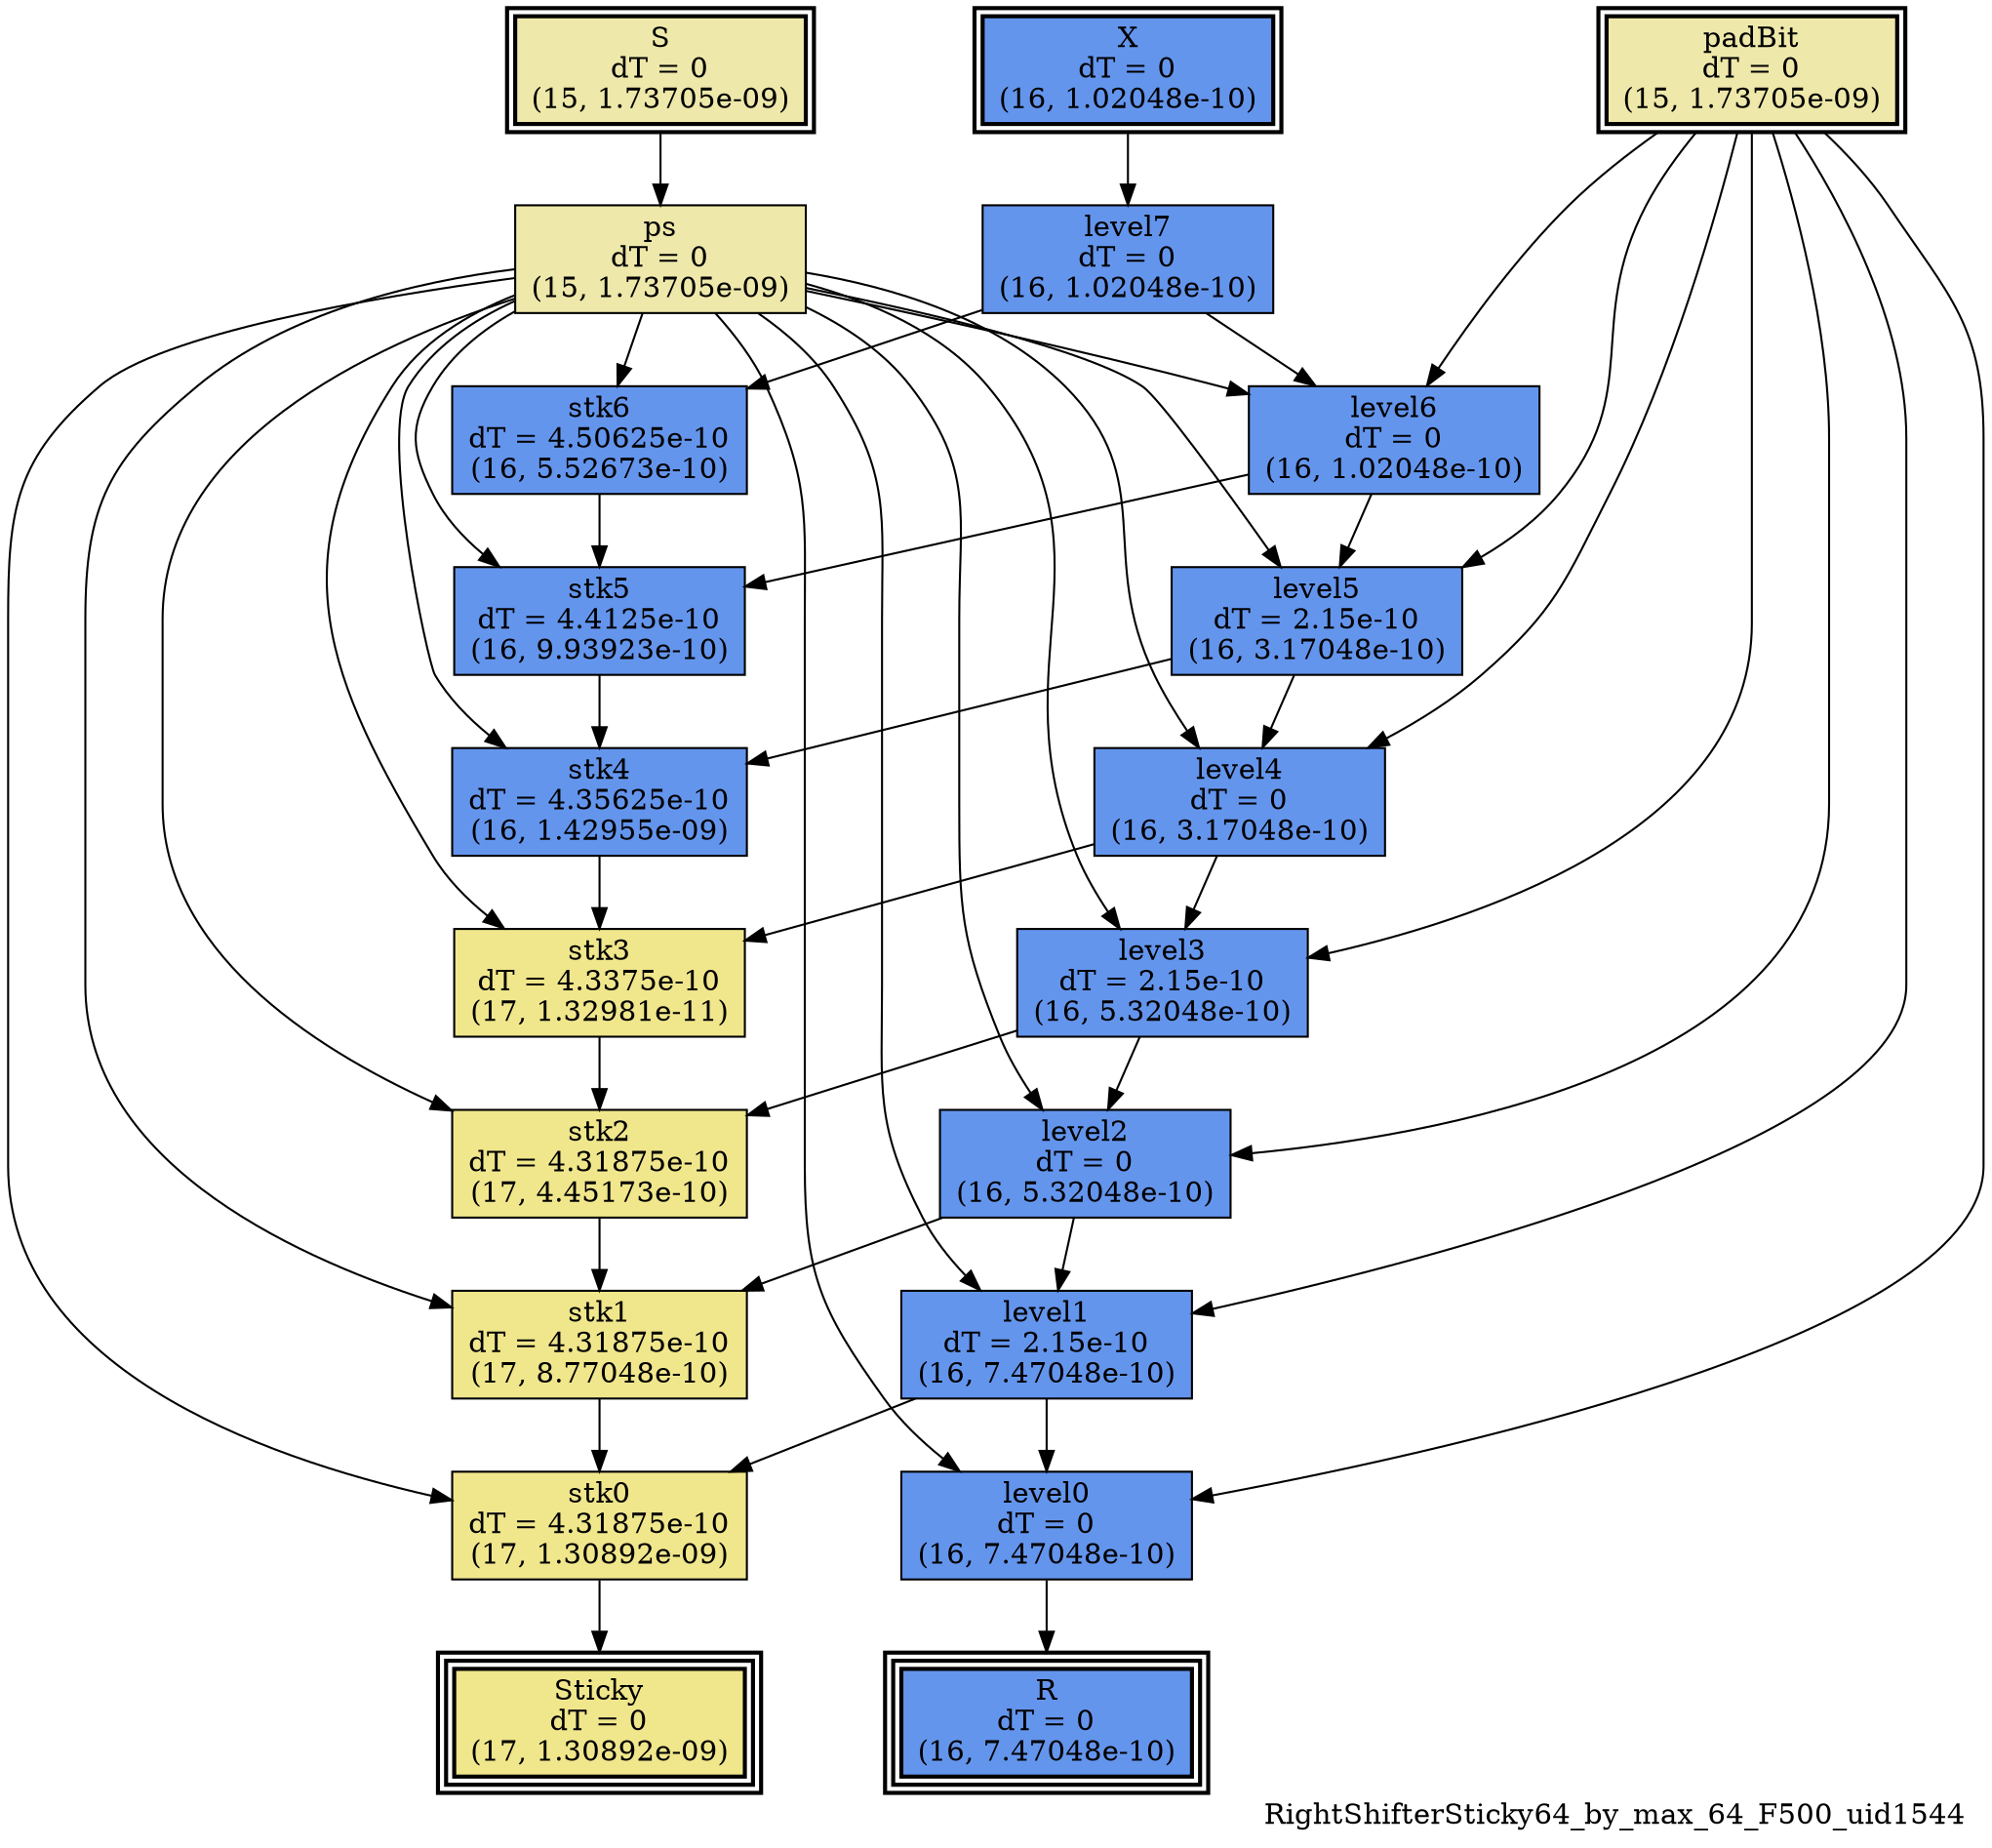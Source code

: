 digraph RightShifterSticky64_by_max_64_F500_uid1544
{
	//graph drawing options
	label=RightShifterSticky64_by_max_64_F500_uid1544;
	labelloc=bottom;
	labeljust=right;
	ratio=auto;
	nodesep=0.25;
	ranksep=0.5;

	//input/output signals of operator RightShifterSticky64_by_max_64_F500_uid1544
	X__RightShifterSticky64_by_max_64_F500_uid1544 [ label="X\ndT = 0\n(16, 1.02048e-10)", shape=box, color=black, style="bold, filled", fillcolor=cornflowerblue, peripheries=2 ];
	S__RightShifterSticky64_by_max_64_F500_uid1544 [ label="S\ndT = 0\n(15, 1.73705e-09)", shape=box, color=black, style="bold, filled", fillcolor=palegoldenrod, peripheries=2 ];
	padBit__RightShifterSticky64_by_max_64_F500_uid1544 [ label="padBit\ndT = 0\n(15, 1.73705e-09)", shape=box, color=black, style="bold, filled", fillcolor=palegoldenrod, peripheries=2 ];
	R__RightShifterSticky64_by_max_64_F500_uid1544 [ label="R\ndT = 0\n(16, 7.47048e-10)", shape=box, color=black, style="bold, filled", fillcolor=cornflowerblue, peripheries=3 ];
	Sticky__RightShifterSticky64_by_max_64_F500_uid1544 [ label="Sticky\ndT = 0\n(17, 1.30892e-09)", shape=box, color=black, style="bold, filled", fillcolor=khaki, peripheries=3 ];
	{rank=same X__RightShifterSticky64_by_max_64_F500_uid1544, S__RightShifterSticky64_by_max_64_F500_uid1544, padBit__RightShifterSticky64_by_max_64_F500_uid1544};
	{rank=same R__RightShifterSticky64_by_max_64_F500_uid1544, Sticky__RightShifterSticky64_by_max_64_F500_uid1544};
	//internal signals of operator RightShifterSticky64_by_max_64_F500_uid1544
	ps__RightShifterSticky64_by_max_64_F500_uid1544 [ label="ps\ndT = 0\n(15, 1.73705e-09)", shape=box, color=black, style=filled, fillcolor=palegoldenrod, peripheries=1 ];
	level7__RightShifterSticky64_by_max_64_F500_uid1544 [ label="level7\ndT = 0\n(16, 1.02048e-10)", shape=box, color=black, style=filled, fillcolor=cornflowerblue, peripheries=1 ];
	stk6__RightShifterSticky64_by_max_64_F500_uid1544 [ label="stk6\ndT = 4.50625e-10\n(16, 5.52673e-10)", shape=box, color=black, style=filled, fillcolor=cornflowerblue, peripheries=1 ];
	level6__RightShifterSticky64_by_max_64_F500_uid1544 [ label="level6\ndT = 0\n(16, 1.02048e-10)", shape=box, color=black, style=filled, fillcolor=cornflowerblue, peripheries=1 ];
	stk5__RightShifterSticky64_by_max_64_F500_uid1544 [ label="stk5\ndT = 4.4125e-10\n(16, 9.93923e-10)", shape=box, color=black, style=filled, fillcolor=cornflowerblue, peripheries=1 ];
	level5__RightShifterSticky64_by_max_64_F500_uid1544 [ label="level5\ndT = 2.15e-10\n(16, 3.17048e-10)", shape=box, color=black, style=filled, fillcolor=cornflowerblue, peripheries=1 ];
	stk4__RightShifterSticky64_by_max_64_F500_uid1544 [ label="stk4\ndT = 4.35625e-10\n(16, 1.42955e-09)", shape=box, color=black, style=filled, fillcolor=cornflowerblue, peripheries=1 ];
	level4__RightShifterSticky64_by_max_64_F500_uid1544 [ label="level4\ndT = 0\n(16, 3.17048e-10)", shape=box, color=black, style=filled, fillcolor=cornflowerblue, peripheries=1 ];
	stk3__RightShifterSticky64_by_max_64_F500_uid1544 [ label="stk3\ndT = 4.3375e-10\n(17, 1.32981e-11)", shape=box, color=black, style=filled, fillcolor=khaki, peripheries=1 ];
	level3__RightShifterSticky64_by_max_64_F500_uid1544 [ label="level3\ndT = 2.15e-10\n(16, 5.32048e-10)", shape=box, color=black, style=filled, fillcolor=cornflowerblue, peripheries=1 ];
	stk2__RightShifterSticky64_by_max_64_F500_uid1544 [ label="stk2\ndT = 4.31875e-10\n(17, 4.45173e-10)", shape=box, color=black, style=filled, fillcolor=khaki, peripheries=1 ];
	level2__RightShifterSticky64_by_max_64_F500_uid1544 [ label="level2\ndT = 0\n(16, 5.32048e-10)", shape=box, color=black, style=filled, fillcolor=cornflowerblue, peripheries=1 ];
	stk1__RightShifterSticky64_by_max_64_F500_uid1544 [ label="stk1\ndT = 4.31875e-10\n(17, 8.77048e-10)", shape=box, color=black, style=filled, fillcolor=khaki, peripheries=1 ];
	level1__RightShifterSticky64_by_max_64_F500_uid1544 [ label="level1\ndT = 2.15e-10\n(16, 7.47048e-10)", shape=box, color=black, style=filled, fillcolor=cornflowerblue, peripheries=1 ];
	stk0__RightShifterSticky64_by_max_64_F500_uid1544 [ label="stk0\ndT = 4.31875e-10\n(17, 1.30892e-09)", shape=box, color=black, style=filled, fillcolor=khaki, peripheries=1 ];
	level0__RightShifterSticky64_by_max_64_F500_uid1544 [ label="level0\ndT = 0\n(16, 7.47048e-10)", shape=box, color=black, style=filled, fillcolor=cornflowerblue, peripheries=1 ];

	//subcomponents of operator RightShifterSticky64_by_max_64_F500_uid1544

	//input and internal signal connections of operator RightShifterSticky64_by_max_64_F500_uid1544
	X__RightShifterSticky64_by_max_64_F500_uid1544 -> level7__RightShifterSticky64_by_max_64_F500_uid1544 [ arrowhead=normal, arrowsize=1.0, arrowtail=normal, color=black, dir=forward  ];
	S__RightShifterSticky64_by_max_64_F500_uid1544 -> ps__RightShifterSticky64_by_max_64_F500_uid1544 [ arrowhead=normal, arrowsize=1.0, arrowtail=normal, color=black, dir=forward  ];
	padBit__RightShifterSticky64_by_max_64_F500_uid1544 -> level6__RightShifterSticky64_by_max_64_F500_uid1544 [ arrowhead=normal, arrowsize=1.0, arrowtail=normal, color=black, dir=forward  ];
	padBit__RightShifterSticky64_by_max_64_F500_uid1544 -> level5__RightShifterSticky64_by_max_64_F500_uid1544 [ arrowhead=normal, arrowsize=1.0, arrowtail=normal, color=black, dir=forward  ];
	padBit__RightShifterSticky64_by_max_64_F500_uid1544 -> level4__RightShifterSticky64_by_max_64_F500_uid1544 [ arrowhead=normal, arrowsize=1.0, arrowtail=normal, color=black, dir=forward  ];
	padBit__RightShifterSticky64_by_max_64_F500_uid1544 -> level3__RightShifterSticky64_by_max_64_F500_uid1544 [ arrowhead=normal, arrowsize=1.0, arrowtail=normal, color=black, dir=forward  ];
	padBit__RightShifterSticky64_by_max_64_F500_uid1544 -> level2__RightShifterSticky64_by_max_64_F500_uid1544 [ arrowhead=normal, arrowsize=1.0, arrowtail=normal, color=black, dir=forward  ];
	padBit__RightShifterSticky64_by_max_64_F500_uid1544 -> level1__RightShifterSticky64_by_max_64_F500_uid1544 [ arrowhead=normal, arrowsize=1.0, arrowtail=normal, color=black, dir=forward  ];
	padBit__RightShifterSticky64_by_max_64_F500_uid1544 -> level0__RightShifterSticky64_by_max_64_F500_uid1544 [ arrowhead=normal, arrowsize=1.0, arrowtail=normal, color=black, dir=forward  ];
	ps__RightShifterSticky64_by_max_64_F500_uid1544 -> stk6__RightShifterSticky64_by_max_64_F500_uid1544 [ arrowhead=normal, arrowsize=1.0, arrowtail=normal, color=black, dir=forward  ];
	ps__RightShifterSticky64_by_max_64_F500_uid1544 -> level6__RightShifterSticky64_by_max_64_F500_uid1544 [ arrowhead=normal, arrowsize=1.0, arrowtail=normal, color=black, dir=forward  ];
	ps__RightShifterSticky64_by_max_64_F500_uid1544 -> stk5__RightShifterSticky64_by_max_64_F500_uid1544 [ arrowhead=normal, arrowsize=1.0, arrowtail=normal, color=black, dir=forward  ];
	ps__RightShifterSticky64_by_max_64_F500_uid1544 -> level5__RightShifterSticky64_by_max_64_F500_uid1544 [ arrowhead=normal, arrowsize=1.0, arrowtail=normal, color=black, dir=forward  ];
	ps__RightShifterSticky64_by_max_64_F500_uid1544 -> stk4__RightShifterSticky64_by_max_64_F500_uid1544 [ arrowhead=normal, arrowsize=1.0, arrowtail=normal, color=black, dir=forward  ];
	ps__RightShifterSticky64_by_max_64_F500_uid1544 -> level4__RightShifterSticky64_by_max_64_F500_uid1544 [ arrowhead=normal, arrowsize=1.0, arrowtail=normal, color=black, dir=forward  ];
	ps__RightShifterSticky64_by_max_64_F500_uid1544 -> stk3__RightShifterSticky64_by_max_64_F500_uid1544 [ arrowhead=normal, arrowsize=1.0, arrowtail=normal, color=black, dir=forward  ];
	ps__RightShifterSticky64_by_max_64_F500_uid1544 -> level3__RightShifterSticky64_by_max_64_F500_uid1544 [ arrowhead=normal, arrowsize=1.0, arrowtail=normal, color=black, dir=forward  ];
	ps__RightShifterSticky64_by_max_64_F500_uid1544 -> stk2__RightShifterSticky64_by_max_64_F500_uid1544 [ arrowhead=normal, arrowsize=1.0, arrowtail=normal, color=black, dir=forward  ];
	ps__RightShifterSticky64_by_max_64_F500_uid1544 -> level2__RightShifterSticky64_by_max_64_F500_uid1544 [ arrowhead=normal, arrowsize=1.0, arrowtail=normal, color=black, dir=forward  ];
	ps__RightShifterSticky64_by_max_64_F500_uid1544 -> stk1__RightShifterSticky64_by_max_64_F500_uid1544 [ arrowhead=normal, arrowsize=1.0, arrowtail=normal, color=black, dir=forward  ];
	ps__RightShifterSticky64_by_max_64_F500_uid1544 -> level1__RightShifterSticky64_by_max_64_F500_uid1544 [ arrowhead=normal, arrowsize=1.0, arrowtail=normal, color=black, dir=forward  ];
	ps__RightShifterSticky64_by_max_64_F500_uid1544 -> stk0__RightShifterSticky64_by_max_64_F500_uid1544 [ arrowhead=normal, arrowsize=1.0, arrowtail=normal, color=black, dir=forward  ];
	ps__RightShifterSticky64_by_max_64_F500_uid1544 -> level0__RightShifterSticky64_by_max_64_F500_uid1544 [ arrowhead=normal, arrowsize=1.0, arrowtail=normal, color=black, dir=forward  ];
	level7__RightShifterSticky64_by_max_64_F500_uid1544 -> stk6__RightShifterSticky64_by_max_64_F500_uid1544 [ arrowhead=normal, arrowsize=1.0, arrowtail=normal, color=black, dir=forward  ];
	level7__RightShifterSticky64_by_max_64_F500_uid1544 -> level6__RightShifterSticky64_by_max_64_F500_uid1544 [ arrowhead=normal, arrowsize=1.0, arrowtail=normal, color=black, dir=forward  ];
	stk6__RightShifterSticky64_by_max_64_F500_uid1544 -> stk5__RightShifterSticky64_by_max_64_F500_uid1544 [ arrowhead=normal, arrowsize=1.0, arrowtail=normal, color=black, dir=forward  ];
	level6__RightShifterSticky64_by_max_64_F500_uid1544 -> stk5__RightShifterSticky64_by_max_64_F500_uid1544 [ arrowhead=normal, arrowsize=1.0, arrowtail=normal, color=black, dir=forward  ];
	level6__RightShifterSticky64_by_max_64_F500_uid1544 -> level5__RightShifterSticky64_by_max_64_F500_uid1544 [ arrowhead=normal, arrowsize=1.0, arrowtail=normal, color=black, dir=forward  ];
	stk5__RightShifterSticky64_by_max_64_F500_uid1544 -> stk4__RightShifterSticky64_by_max_64_F500_uid1544 [ arrowhead=normal, arrowsize=1.0, arrowtail=normal, color=black, dir=forward  ];
	level5__RightShifterSticky64_by_max_64_F500_uid1544 -> stk4__RightShifterSticky64_by_max_64_F500_uid1544 [ arrowhead=normal, arrowsize=1.0, arrowtail=normal, color=black, dir=forward  ];
	level5__RightShifterSticky64_by_max_64_F500_uid1544 -> level4__RightShifterSticky64_by_max_64_F500_uid1544 [ arrowhead=normal, arrowsize=1.0, arrowtail=normal, color=black, dir=forward  ];
	stk4__RightShifterSticky64_by_max_64_F500_uid1544 -> stk3__RightShifterSticky64_by_max_64_F500_uid1544 [ arrowhead=normal, arrowsize=1.0, arrowtail=normal, color=black, dir=forward  ];
	level4__RightShifterSticky64_by_max_64_F500_uid1544 -> stk3__RightShifterSticky64_by_max_64_F500_uid1544 [ arrowhead=normal, arrowsize=1.0, arrowtail=normal, color=black, dir=forward  ];
	level4__RightShifterSticky64_by_max_64_F500_uid1544 -> level3__RightShifterSticky64_by_max_64_F500_uid1544 [ arrowhead=normal, arrowsize=1.0, arrowtail=normal, color=black, dir=forward  ];
	stk3__RightShifterSticky64_by_max_64_F500_uid1544 -> stk2__RightShifterSticky64_by_max_64_F500_uid1544 [ arrowhead=normal, arrowsize=1.0, arrowtail=normal, color=black, dir=forward  ];
	level3__RightShifterSticky64_by_max_64_F500_uid1544 -> stk2__RightShifterSticky64_by_max_64_F500_uid1544 [ arrowhead=normal, arrowsize=1.0, arrowtail=normal, color=black, dir=forward  ];
	level3__RightShifterSticky64_by_max_64_F500_uid1544 -> level2__RightShifterSticky64_by_max_64_F500_uid1544 [ arrowhead=normal, arrowsize=1.0, arrowtail=normal, color=black, dir=forward  ];
	stk2__RightShifterSticky64_by_max_64_F500_uid1544 -> stk1__RightShifterSticky64_by_max_64_F500_uid1544 [ arrowhead=normal, arrowsize=1.0, arrowtail=normal, color=black, dir=forward  ];
	level2__RightShifterSticky64_by_max_64_F500_uid1544 -> stk1__RightShifterSticky64_by_max_64_F500_uid1544 [ arrowhead=normal, arrowsize=1.0, arrowtail=normal, color=black, dir=forward  ];
	level2__RightShifterSticky64_by_max_64_F500_uid1544 -> level1__RightShifterSticky64_by_max_64_F500_uid1544 [ arrowhead=normal, arrowsize=1.0, arrowtail=normal, color=black, dir=forward  ];
	stk1__RightShifterSticky64_by_max_64_F500_uid1544 -> stk0__RightShifterSticky64_by_max_64_F500_uid1544 [ arrowhead=normal, arrowsize=1.0, arrowtail=normal, color=black, dir=forward  ];
	level1__RightShifterSticky64_by_max_64_F500_uid1544 -> stk0__RightShifterSticky64_by_max_64_F500_uid1544 [ arrowhead=normal, arrowsize=1.0, arrowtail=normal, color=black, dir=forward  ];
	level1__RightShifterSticky64_by_max_64_F500_uid1544 -> level0__RightShifterSticky64_by_max_64_F500_uid1544 [ arrowhead=normal, arrowsize=1.0, arrowtail=normal, color=black, dir=forward  ];
	stk0__RightShifterSticky64_by_max_64_F500_uid1544 -> Sticky__RightShifterSticky64_by_max_64_F500_uid1544 [ arrowhead=normal, arrowsize=1.0, arrowtail=normal, color=black, dir=forward  ];
	level0__RightShifterSticky64_by_max_64_F500_uid1544 -> R__RightShifterSticky64_by_max_64_F500_uid1544 [ arrowhead=normal, arrowsize=1.0, arrowtail=normal, color=black, dir=forward  ];
}

